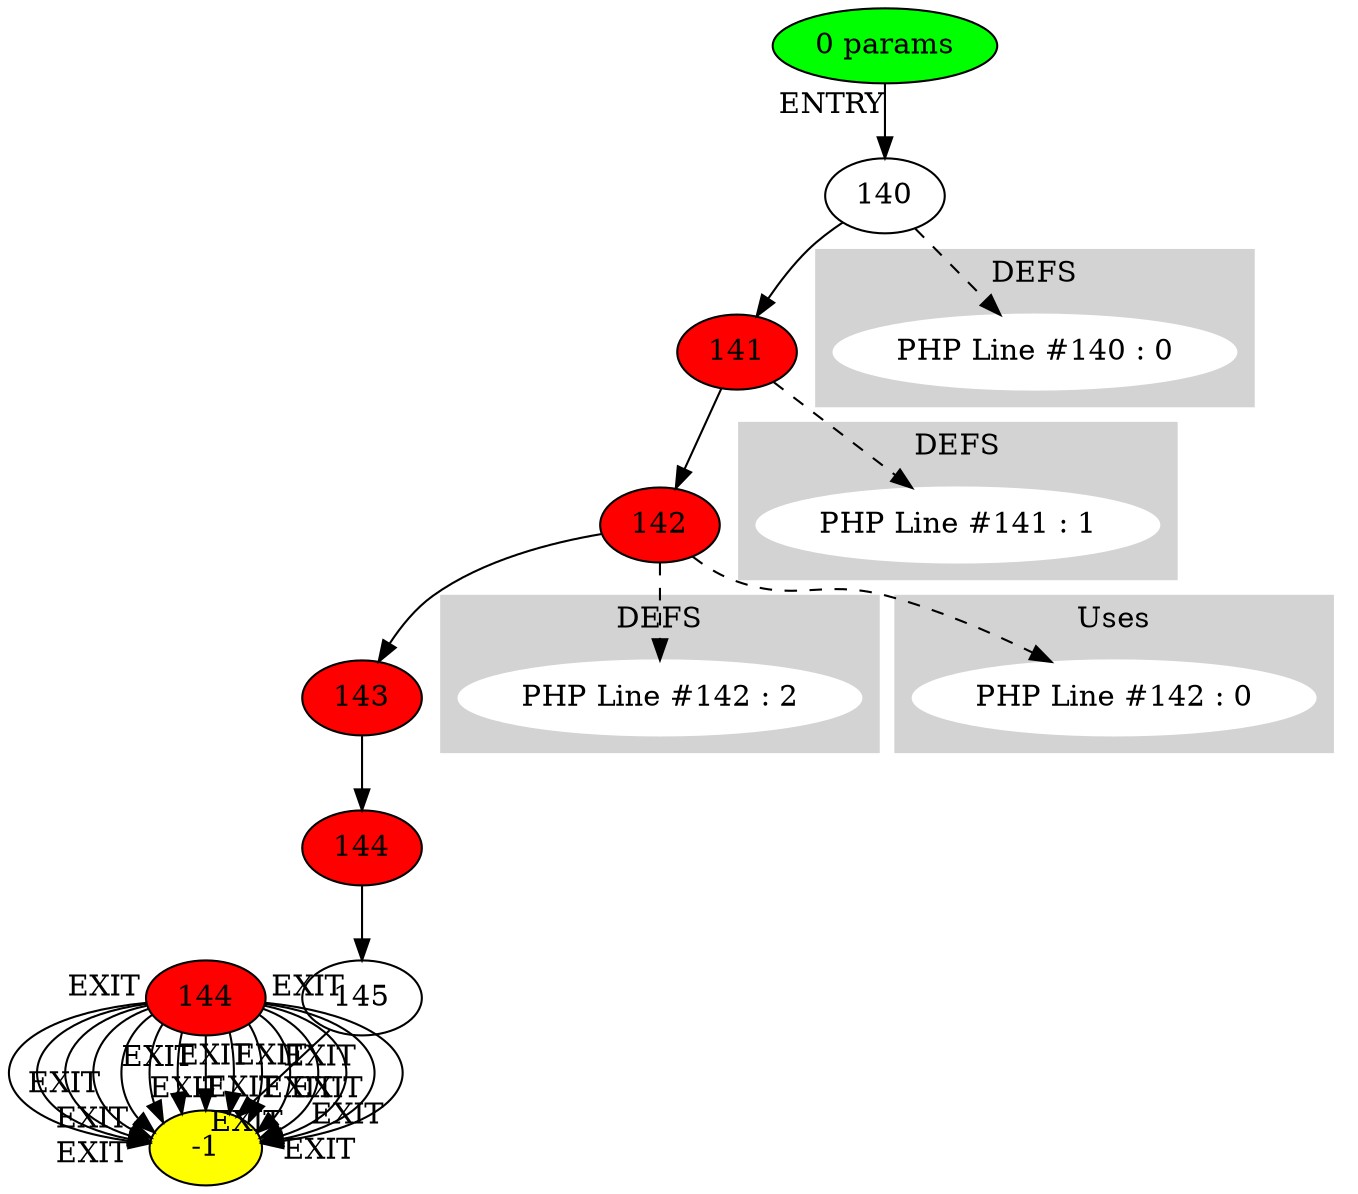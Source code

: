 digraph testName {
0 [label="140"];
1 [label="141" , fillcolor = red, style = filled];
2 [label="142" , fillcolor = red, style = filled];
3 [label="143" , fillcolor = red, style = filled];
4 [label="144" , fillcolor = red, style = filled];
5 [label="145"];
1000 [label="141" , fillcolor = red, style = filled];
1000 [label="141" , fillcolor = red, style = filled];
1000 [label="141" , fillcolor = red, style = filled];
1000 [label="141" , fillcolor = red, style = filled];
1000 [label="141" , fillcolor = red, style = filled];
1000 [label="141" , fillcolor = red, style = filled];
1000 [label="142" , fillcolor = red, style = filled];
1000 [label="142" , fillcolor = red, style = filled];
1000 [label="142" , fillcolor = red, style = filled];
1000 [label="143" , fillcolor = red, style = filled];
1000 [label="143" , fillcolor = red, style = filled];
1000 [label="143" , fillcolor = red, style = filled];
1000 [label="144" , fillcolor = red, style = filled];
1000 [label="144" , fillcolor = red, style = filled];
1000 [label="144" , fillcolor = red, style = filled];
0 -> 1;
1 -> 2;
2 -> 3;
3 -> 4;
4 -> 5;
-2 -> 0[xlabel="ENTRY"];
5 -> -1[xlabel="EXIT"];
1000 -> -1[xlabel="EXIT"];
1000 -> -1[xlabel="EXIT"];
1000 -> -1[xlabel="EXIT"];
1000 -> -1[xlabel="EXIT"];
1000 -> -1[xlabel="EXIT"];
1000 -> -1[xlabel="EXIT"];
1000 -> -1[xlabel="EXIT"];
1000 -> -1[xlabel="EXIT"];
1000 -> -1[xlabel="EXIT"];
1000 -> -1[xlabel="EXIT"];
1000 -> -1[xlabel="EXIT"];
1000 -> -1[xlabel="EXIT"];
1000 -> -1[xlabel="EXIT"];
1000 -> -1[xlabel="EXIT"];
1000 -> -1[xlabel="EXIT"];
-2 [fillcolor = green, style = filled]-1 [fillcolor= yellow, style = filled] subgraph cluster_g_0 { style=filled; color=lightgrey; node [style=filled,color=white]; g_0[label= "PHP Line #140 : 0"];label = "DEFS";}
0 -> g_0 [style="dashed"];
subgraph cluster_g_1 { style=filled; color=lightgrey; node [style=filled,color=white]; g_1[label= "PHP Line #141 : 1"];label = "DEFS";}
1 -> g_1 [style="dashed"];
subgraph cluster_g_2 { style=filled; color=lightgrey; node [style=filled,color=white]; g_2[label= "PHP Line #142 : 2"];label = "DEFS";}
2 -> g_2 [style="dashed"];
subgraph cluster_use_2 { style=filled; color=lightgrey; node [style=filled,color=white]; use_2_0[label= "PHP Line #142 : 0"];label = "Uses";}
2 -> use_2_0 [style="dashed"];
-2 [label="0 params"];
}
